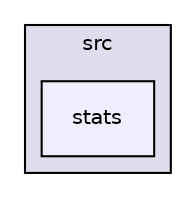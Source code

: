 digraph "/home/travis/build/DICL/VeloxDFS/src/stats" {
  compound=true
  node [ fontsize="10", fontname="Helvetica"];
  edge [ labelfontsize="10", labelfontname="Helvetica"];
  subgraph clusterdir_68267d1309a1af8e8297ef4c3efbcdba {
    graph [ bgcolor="#ddddee", pencolor="black", label="src" fontname="Helvetica", fontsize="10", URL="dir_68267d1309a1af8e8297ef4c3efbcdba.html"]
  dir_3de45fbf08d2e79aacff2f4de113ab26 [shape=box, label="stats", style="filled", fillcolor="#eeeeff", pencolor="black", URL="dir_3de45fbf08d2e79aacff2f4de113ab26.html"];
  }
}
